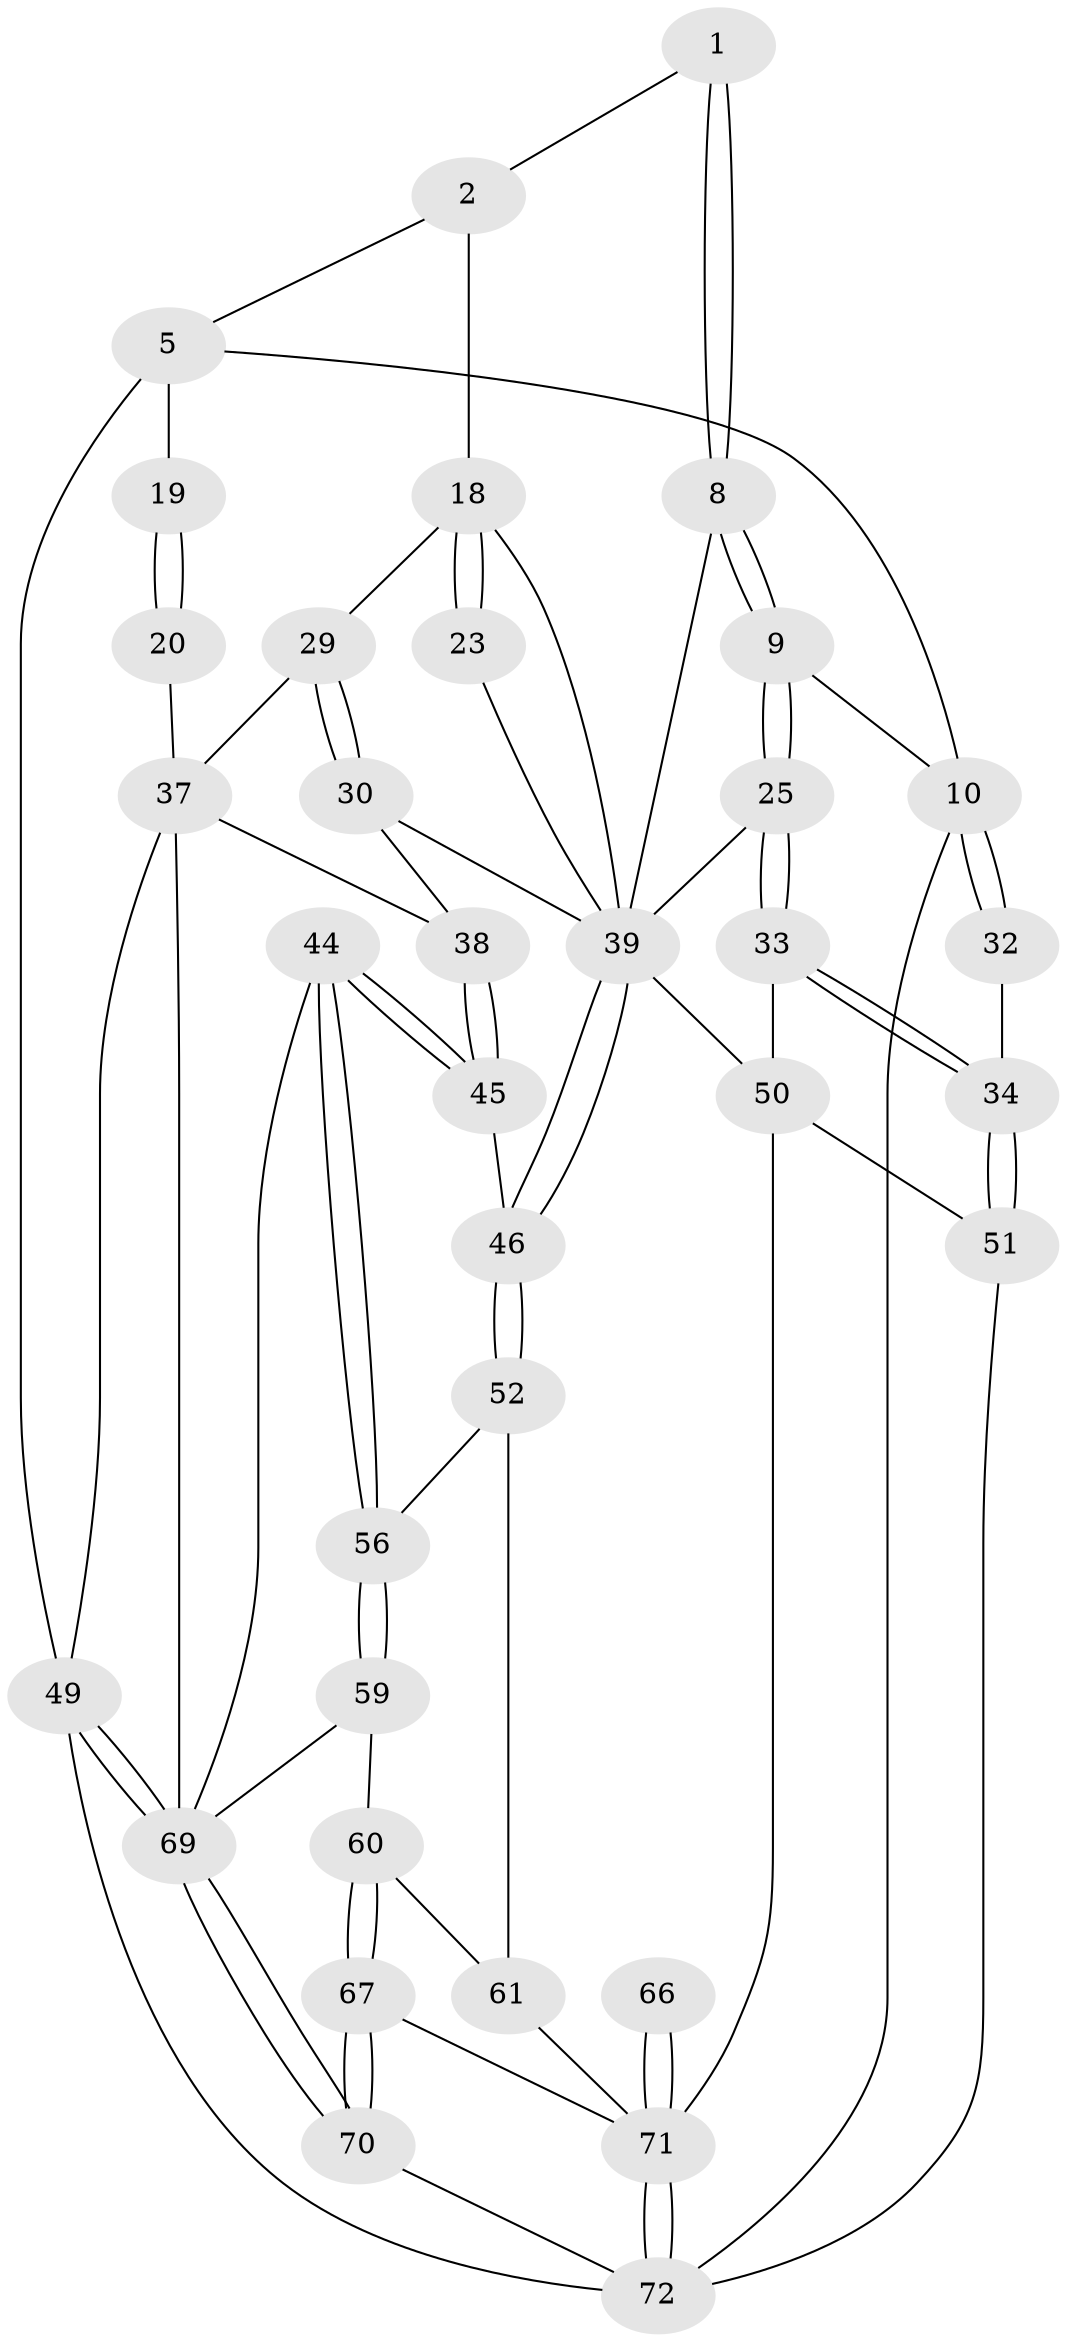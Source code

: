 // original degree distribution, {3: 0.027777777777777776, 4: 0.19444444444444445, 6: 0.16666666666666666, 5: 0.6111111111111112}
// Generated by graph-tools (version 1.1) at 2025/01/03/09/25 05:01:49]
// undirected, 36 vertices, 81 edges
graph export_dot {
graph [start="1"]
  node [color=gray90,style=filled];
  1 [pos="+0.2717896380646669+0"];
  2 [pos="+0.4345695225949248+0"];
  5 [pos="+1+0",super="+4+3"];
  8 [pos="+0.2716445946728029+0.05277202833332894"];
  9 [pos="+0.14939694496253728+0.1462484940866676"];
  10 [pos="+0.14328381299754023+0.1397412705499032",super="+7+6"];
  18 [pos="+0.5236362356035578+0.11938341869611681",super="+12"];
  19 [pos="+0.7935715166372898+0",super="+14"];
  20 [pos="+0.7970333866623903+0.0566353282404325",super="+15"];
  23 [pos="+0.48498650882575706+0.21222074572988192"];
  25 [pos="+0.16215609843476184+0.2327396142798802"];
  29 [pos="+0.6584538280901888+0.29380873277027664",super="+17"];
  30 [pos="+0.5253515643514028+0.3795551853456538"];
  32 [pos="+0+0"];
  33 [pos="+0.11307813728281803+0.29376613302873966"];
  34 [pos="+0+0.43785166226416966"];
  37 [pos="+0.7136387602690446+0.464884063562773",super="+36+27+22+16"];
  38 [pos="+0.5415199898272316+0.3928007972311569"];
  39 [pos="+0.4058974970832888+0.4654291062937653",super="+31+13"];
  44 [pos="+0.7037927666687204+0.6288935487250831"];
  45 [pos="+0.6128822752936122+0.5578068469514963"];
  46 [pos="+0.5189404403866307+0.6367581828751068"];
  49 [pos="+1+1",super="+47+35+21"];
  50 [pos="+0.2404432257912181+0.6222735479471738",super="+40"];
  51 [pos="+0+0.4871606049794823"];
  52 [pos="+0.5301183217933596+0.676372840706655"];
  56 [pos="+0.7028392639706239+0.677425938316443"];
  59 [pos="+0.7706725976988203+0.786407342703095"];
  60 [pos="+0.7183365680722644+0.8230837884569545"];
  61 [pos="+0.5227281072586057+0.777546844993938",super="+53"];
  66 [pos="+0.3698375017834045+0.8756807784957223"];
  67 [pos="+0.6084430302645777+0.9688332486604134"];
  69 [pos="+0.761960155810842+1",super="+58+48+43"];
  70 [pos="+0.6212777235655474+1"];
  71 [pos="+0.35251692928778716+1",super="+68+62+64"];
  72 [pos="+0.32964345147528495+1",super="+65"];
  1 -- 2;
  1 -- 8;
  1 -- 8;
  2 -- 5;
  2 -- 18;
  5 -- 49 [weight=2];
  5 -- 19 [weight=2];
  5 -- 10;
  8 -- 9;
  8 -- 9;
  8 -- 39;
  9 -- 10;
  9 -- 25;
  9 -- 25;
  10 -- 32 [weight=2];
  10 -- 32;
  10 -- 72;
  18 -- 23 [weight=2];
  18 -- 23;
  18 -- 39;
  18 -- 29;
  19 -- 20 [weight=2];
  19 -- 20;
  20 -- 37 [weight=2];
  23 -- 39;
  25 -- 33;
  25 -- 33;
  25 -- 39;
  29 -- 30;
  29 -- 30;
  29 -- 37 [weight=2];
  30 -- 38;
  30 -- 39;
  32 -- 34;
  33 -- 34;
  33 -- 34;
  33 -- 50;
  34 -- 51;
  34 -- 51;
  37 -- 38;
  37 -- 69;
  37 -- 49 [weight=2];
  38 -- 45;
  38 -- 45;
  39 -- 46;
  39 -- 46;
  39 -- 50;
  44 -- 45;
  44 -- 45;
  44 -- 56;
  44 -- 56;
  44 -- 69;
  45 -- 46;
  46 -- 52;
  46 -- 52;
  49 -- 69 [weight=3];
  49 -- 69;
  49 -- 72;
  50 -- 51;
  50 -- 71;
  51 -- 72;
  52 -- 56;
  52 -- 61;
  56 -- 59;
  56 -- 59;
  59 -- 60;
  59 -- 69;
  60 -- 61;
  60 -- 67;
  60 -- 67;
  61 -- 71 [weight=2];
  66 -- 71 [weight=3];
  66 -- 71;
  67 -- 70;
  67 -- 70;
  67 -- 71;
  69 -- 70;
  69 -- 70;
  70 -- 72;
  71 -- 72 [weight=2];
  71 -- 72;
}

